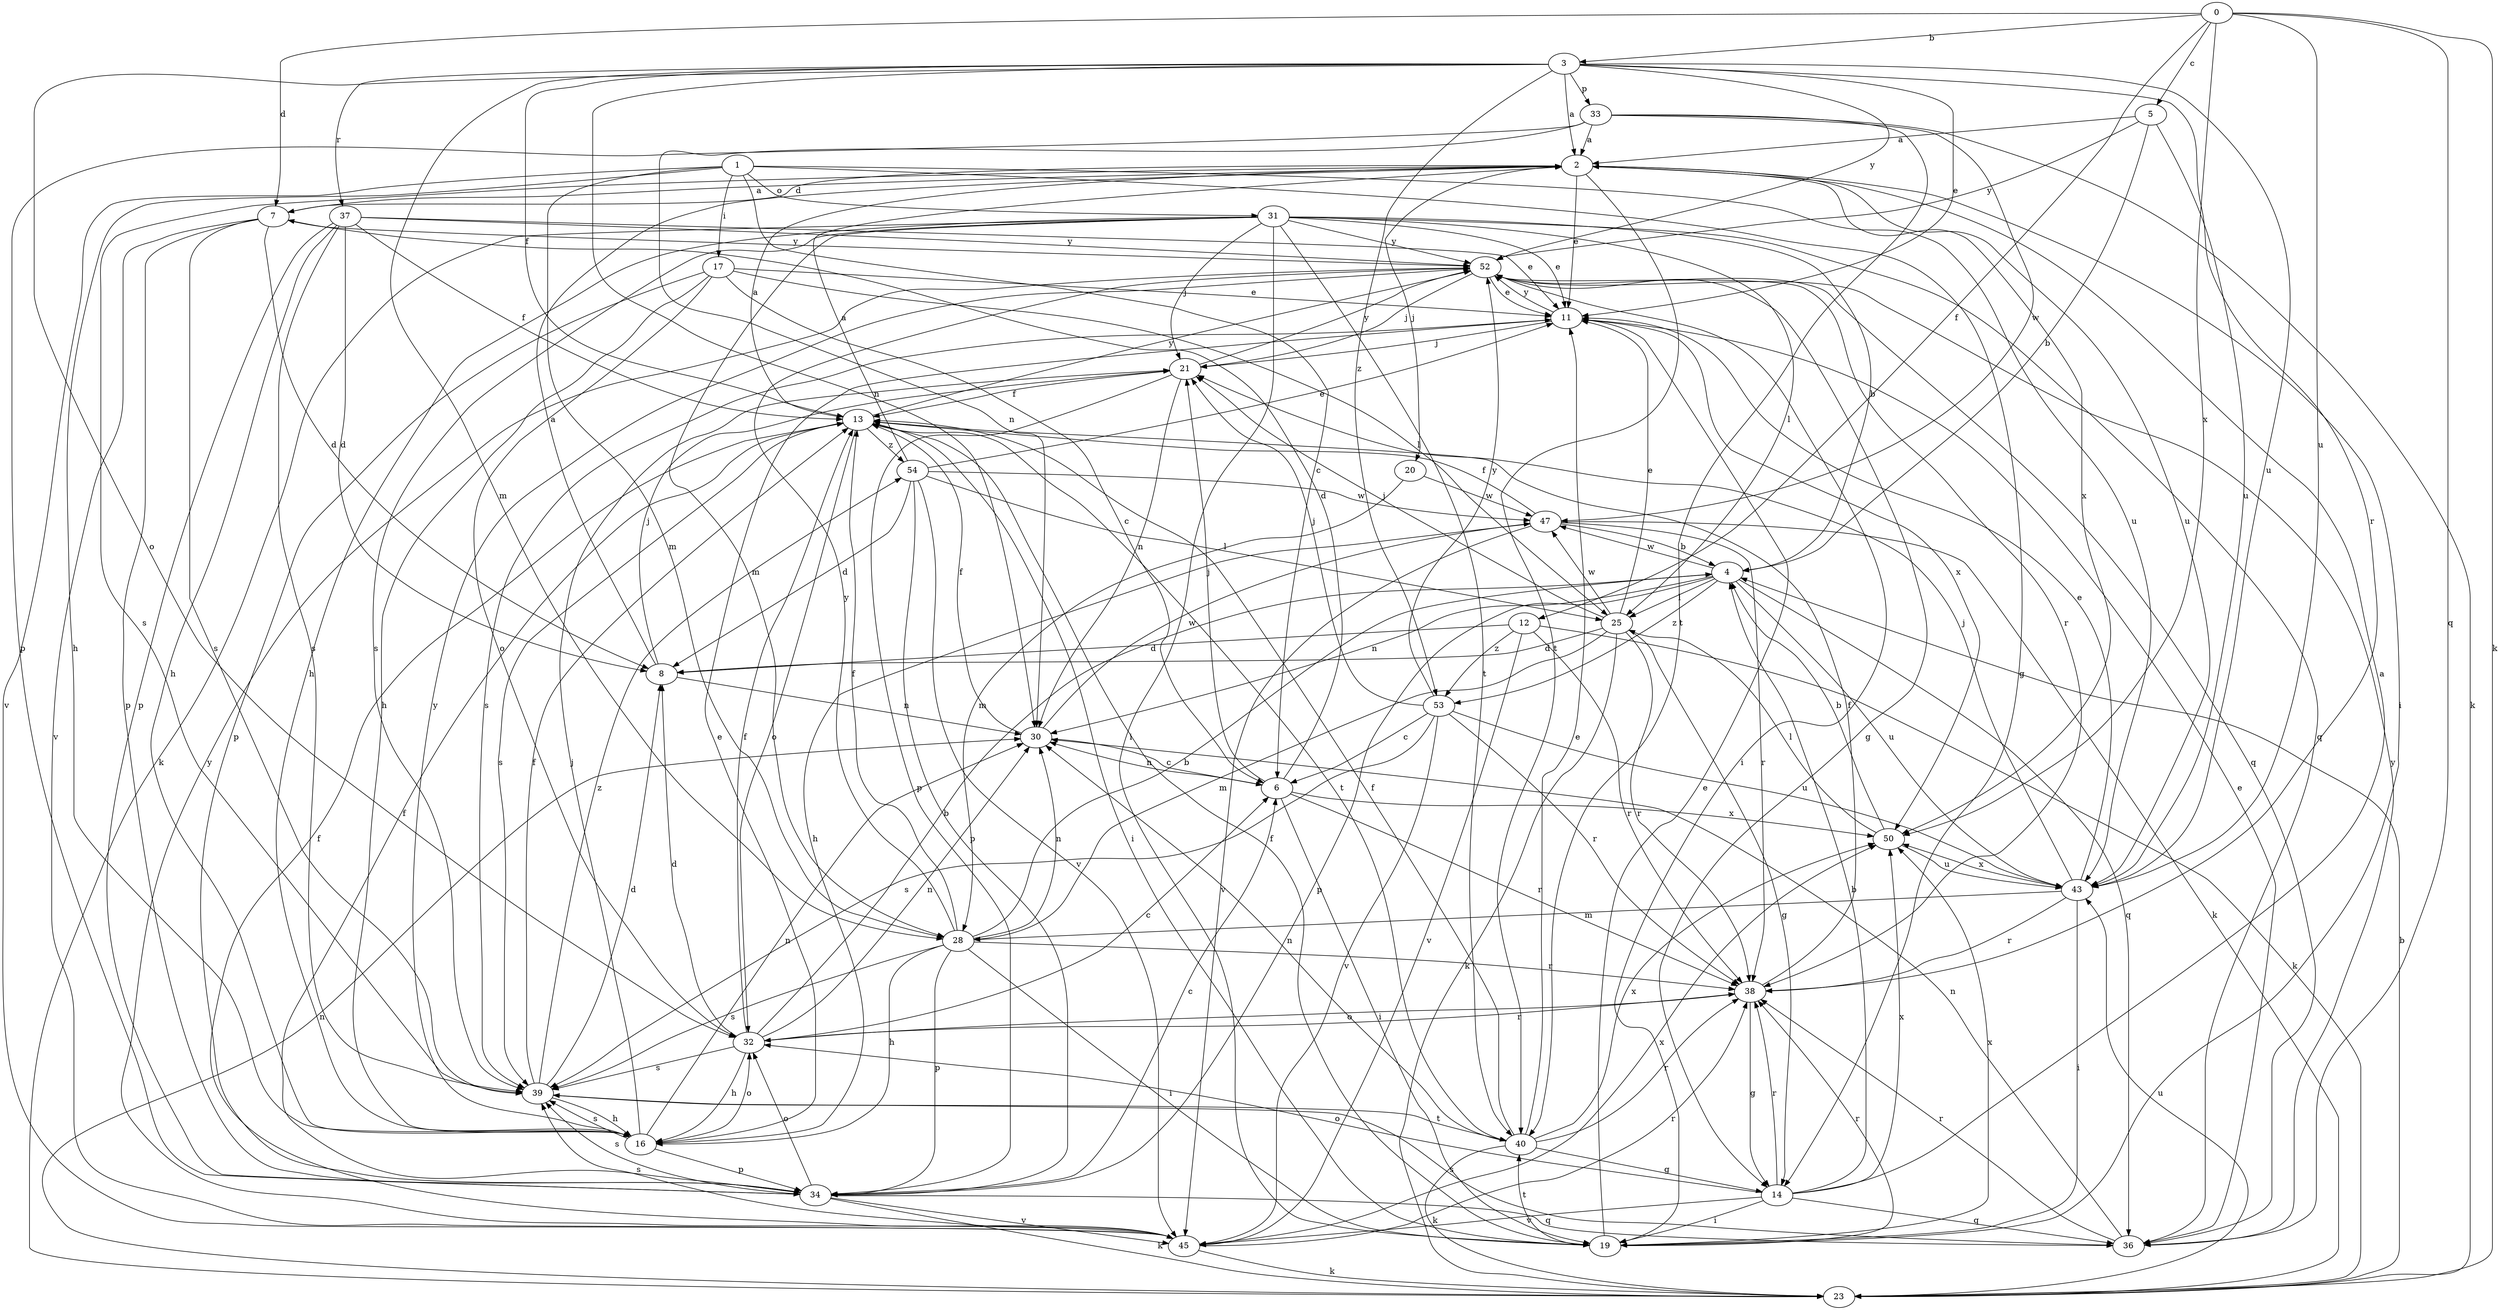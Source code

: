 strict digraph  {
0;
1;
2;
3;
4;
5;
6;
7;
8;
11;
12;
13;
14;
16;
17;
19;
20;
21;
23;
25;
28;
30;
31;
32;
33;
34;
36;
37;
38;
39;
40;
43;
45;
47;
50;
52;
53;
54;
0 -> 3  [label=b];
0 -> 5  [label=c];
0 -> 7  [label=d];
0 -> 12  [label=f];
0 -> 23  [label=k];
0 -> 36  [label=q];
0 -> 43  [label=u];
0 -> 50  [label=x];
1 -> 6  [label=c];
1 -> 14  [label=g];
1 -> 16  [label=h];
1 -> 17  [label=i];
1 -> 28  [label=m];
1 -> 31  [label=o];
1 -> 43  [label=u];
1 -> 45  [label=v];
2 -> 7  [label=d];
2 -> 11  [label=e];
2 -> 19  [label=i];
2 -> 20  [label=j];
2 -> 39  [label=s];
2 -> 40  [label=t];
2 -> 43  [label=u];
2 -> 50  [label=x];
3 -> 2  [label=a];
3 -> 11  [label=e];
3 -> 13  [label=f];
3 -> 28  [label=m];
3 -> 30  [label=n];
3 -> 32  [label=o];
3 -> 33  [label=p];
3 -> 37  [label=r];
3 -> 38  [label=r];
3 -> 43  [label=u];
3 -> 52  [label=y];
3 -> 53  [label=z];
4 -> 25  [label=l];
4 -> 30  [label=n];
4 -> 34  [label=p];
4 -> 36  [label=q];
4 -> 43  [label=u];
4 -> 47  [label=w];
4 -> 53  [label=z];
5 -> 2  [label=a];
5 -> 4  [label=b];
5 -> 43  [label=u];
5 -> 52  [label=y];
6 -> 7  [label=d];
6 -> 19  [label=i];
6 -> 21  [label=j];
6 -> 30  [label=n];
6 -> 38  [label=r];
6 -> 50  [label=x];
7 -> 2  [label=a];
7 -> 8  [label=d];
7 -> 34  [label=p];
7 -> 39  [label=s];
7 -> 45  [label=v];
7 -> 52  [label=y];
8 -> 2  [label=a];
8 -> 21  [label=j];
8 -> 30  [label=n];
11 -> 21  [label=j];
11 -> 39  [label=s];
11 -> 50  [label=x];
11 -> 52  [label=y];
12 -> 8  [label=d];
12 -> 23  [label=k];
12 -> 38  [label=r];
12 -> 45  [label=v];
12 -> 53  [label=z];
13 -> 2  [label=a];
13 -> 19  [label=i];
13 -> 32  [label=o];
13 -> 39  [label=s];
13 -> 40  [label=t];
13 -> 52  [label=y];
13 -> 54  [label=z];
14 -> 2  [label=a];
14 -> 4  [label=b];
14 -> 19  [label=i];
14 -> 32  [label=o];
14 -> 36  [label=q];
14 -> 38  [label=r];
14 -> 45  [label=v];
14 -> 50  [label=x];
16 -> 11  [label=e];
16 -> 21  [label=j];
16 -> 30  [label=n];
16 -> 32  [label=o];
16 -> 34  [label=p];
16 -> 39  [label=s];
16 -> 52  [label=y];
17 -> 6  [label=c];
17 -> 11  [label=e];
17 -> 16  [label=h];
17 -> 25  [label=l];
17 -> 32  [label=o];
17 -> 34  [label=p];
19 -> 11  [label=e];
19 -> 13  [label=f];
19 -> 38  [label=r];
19 -> 40  [label=t];
19 -> 50  [label=x];
20 -> 28  [label=m];
20 -> 47  [label=w];
21 -> 13  [label=f];
21 -> 30  [label=n];
21 -> 34  [label=p];
21 -> 52  [label=y];
23 -> 4  [label=b];
23 -> 30  [label=n];
23 -> 43  [label=u];
25 -> 8  [label=d];
25 -> 11  [label=e];
25 -> 14  [label=g];
25 -> 21  [label=j];
25 -> 23  [label=k];
25 -> 28  [label=m];
25 -> 38  [label=r];
25 -> 47  [label=w];
28 -> 4  [label=b];
28 -> 13  [label=f];
28 -> 16  [label=h];
28 -> 19  [label=i];
28 -> 30  [label=n];
28 -> 34  [label=p];
28 -> 38  [label=r];
28 -> 39  [label=s];
28 -> 52  [label=y];
30 -> 6  [label=c];
30 -> 13  [label=f];
30 -> 47  [label=w];
31 -> 4  [label=b];
31 -> 11  [label=e];
31 -> 16  [label=h];
31 -> 19  [label=i];
31 -> 21  [label=j];
31 -> 23  [label=k];
31 -> 25  [label=l];
31 -> 28  [label=m];
31 -> 36  [label=q];
31 -> 39  [label=s];
31 -> 40  [label=t];
31 -> 52  [label=y];
32 -> 4  [label=b];
32 -> 6  [label=c];
32 -> 8  [label=d];
32 -> 13  [label=f];
32 -> 16  [label=h];
32 -> 30  [label=n];
32 -> 38  [label=r];
32 -> 39  [label=s];
33 -> 2  [label=a];
33 -> 23  [label=k];
33 -> 30  [label=n];
33 -> 34  [label=p];
33 -> 40  [label=t];
33 -> 47  [label=w];
34 -> 6  [label=c];
34 -> 13  [label=f];
34 -> 23  [label=k];
34 -> 32  [label=o];
34 -> 36  [label=q];
34 -> 39  [label=s];
34 -> 45  [label=v];
36 -> 11  [label=e];
36 -> 30  [label=n];
36 -> 38  [label=r];
36 -> 39  [label=s];
36 -> 52  [label=y];
37 -> 8  [label=d];
37 -> 11  [label=e];
37 -> 13  [label=f];
37 -> 16  [label=h];
37 -> 34  [label=p];
37 -> 39  [label=s];
37 -> 52  [label=y];
38 -> 13  [label=f];
38 -> 14  [label=g];
38 -> 32  [label=o];
39 -> 8  [label=d];
39 -> 13  [label=f];
39 -> 16  [label=h];
39 -> 40  [label=t];
39 -> 54  [label=z];
40 -> 11  [label=e];
40 -> 13  [label=f];
40 -> 14  [label=g];
40 -> 23  [label=k];
40 -> 30  [label=n];
40 -> 38  [label=r];
40 -> 50  [label=x];
43 -> 11  [label=e];
43 -> 19  [label=i];
43 -> 21  [label=j];
43 -> 28  [label=m];
43 -> 38  [label=r];
43 -> 50  [label=x];
45 -> 13  [label=f];
45 -> 23  [label=k];
45 -> 38  [label=r];
45 -> 39  [label=s];
45 -> 50  [label=x];
45 -> 52  [label=y];
47 -> 4  [label=b];
47 -> 13  [label=f];
47 -> 16  [label=h];
47 -> 23  [label=k];
47 -> 38  [label=r];
47 -> 45  [label=v];
50 -> 4  [label=b];
50 -> 25  [label=l];
50 -> 43  [label=u];
52 -> 11  [label=e];
52 -> 14  [label=g];
52 -> 19  [label=i];
52 -> 21  [label=j];
52 -> 36  [label=q];
52 -> 38  [label=r];
53 -> 6  [label=c];
53 -> 21  [label=j];
53 -> 38  [label=r];
53 -> 39  [label=s];
53 -> 43  [label=u];
53 -> 45  [label=v];
53 -> 52  [label=y];
54 -> 2  [label=a];
54 -> 8  [label=d];
54 -> 11  [label=e];
54 -> 25  [label=l];
54 -> 34  [label=p];
54 -> 45  [label=v];
54 -> 47  [label=w];
}
